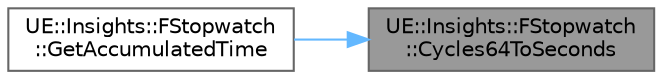 digraph "UE::Insights::FStopwatch::Cycles64ToSeconds"
{
 // INTERACTIVE_SVG=YES
 // LATEX_PDF_SIZE
  bgcolor="transparent";
  edge [fontname=Helvetica,fontsize=10,labelfontname=Helvetica,labelfontsize=10];
  node [fontname=Helvetica,fontsize=10,shape=box,height=0.2,width=0.4];
  rankdir="RL";
  Node1 [id="Node000001",label="UE::Insights::FStopwatch\l::Cycles64ToSeconds",height=0.2,width=0.4,color="gray40", fillcolor="grey60", style="filled", fontcolor="black",tooltip=" "];
  Node1 -> Node2 [id="edge1_Node000001_Node000002",dir="back",color="steelblue1",style="solid",tooltip=" "];
  Node2 [id="Node000002",label="UE::Insights::FStopwatch\l::GetAccumulatedTime",height=0.2,width=0.4,color="grey40", fillcolor="white", style="filled",URL="$df/d1e/structUE_1_1Insights_1_1FStopwatch.html#ab17fd71bc95ebc9063f1fff05f74644b",tooltip=" "];
}
